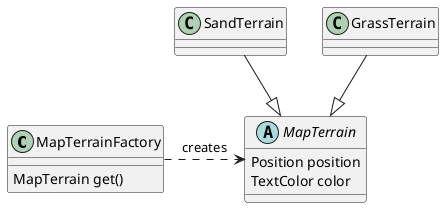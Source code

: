@startuml
class MapTerrainFactory{
  MapTerrain get()
}

abstract class MapTerrain{
  Position position
  TextColor color
}

class SandTerrain{
}

class GrassTerrain{
}

MapTerrainFactory .> MapTerrain : creates
SandTerrain --|> MapTerrain
GrassTerrain --|> MapTerrain
@enduml